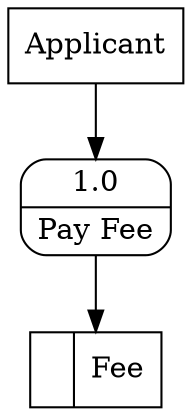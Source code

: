 digraph dfd2{ 
node[shape=record]
200 [label="<f0>  |<f1> Fee " ];
201 [label="Applicant" shape=box];
202 [label="{<f0> 1.0|<f1> Pay Fee }" shape=Mrecord];
201 -> 202
202 -> 200
}